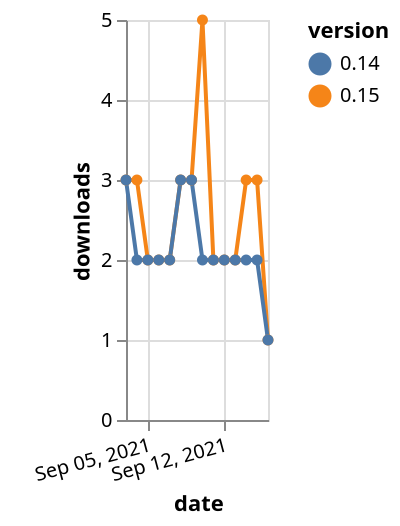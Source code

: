 {"$schema": "https://vega.github.io/schema/vega-lite/v5.json", "description": "A simple bar chart with embedded data.", "data": {"values": [{"date": "2021-09-03", "total": 124, "delta": 3, "version": "0.15"}, {"date": "2021-09-04", "total": 127, "delta": 3, "version": "0.15"}, {"date": "2021-09-05", "total": 129, "delta": 2, "version": "0.15"}, {"date": "2021-09-06", "total": 131, "delta": 2, "version": "0.15"}, {"date": "2021-09-07", "total": 133, "delta": 2, "version": "0.15"}, {"date": "2021-09-08", "total": 136, "delta": 3, "version": "0.15"}, {"date": "2021-09-09", "total": 139, "delta": 3, "version": "0.15"}, {"date": "2021-09-10", "total": 144, "delta": 5, "version": "0.15"}, {"date": "2021-09-11", "total": 146, "delta": 2, "version": "0.15"}, {"date": "2021-09-12", "total": 148, "delta": 2, "version": "0.15"}, {"date": "2021-09-13", "total": 150, "delta": 2, "version": "0.15"}, {"date": "2021-09-14", "total": 153, "delta": 3, "version": "0.15"}, {"date": "2021-09-15", "total": 156, "delta": 3, "version": "0.15"}, {"date": "2021-09-16", "total": 157, "delta": 1, "version": "0.15"}, {"date": "2021-09-03", "total": 120, "delta": 3, "version": "0.14"}, {"date": "2021-09-04", "total": 122, "delta": 2, "version": "0.14"}, {"date": "2021-09-05", "total": 124, "delta": 2, "version": "0.14"}, {"date": "2021-09-06", "total": 126, "delta": 2, "version": "0.14"}, {"date": "2021-09-07", "total": 128, "delta": 2, "version": "0.14"}, {"date": "2021-09-08", "total": 131, "delta": 3, "version": "0.14"}, {"date": "2021-09-09", "total": 134, "delta": 3, "version": "0.14"}, {"date": "2021-09-10", "total": 136, "delta": 2, "version": "0.14"}, {"date": "2021-09-11", "total": 138, "delta": 2, "version": "0.14"}, {"date": "2021-09-12", "total": 140, "delta": 2, "version": "0.14"}, {"date": "2021-09-13", "total": 142, "delta": 2, "version": "0.14"}, {"date": "2021-09-14", "total": 144, "delta": 2, "version": "0.14"}, {"date": "2021-09-15", "total": 146, "delta": 2, "version": "0.14"}, {"date": "2021-09-16", "total": 147, "delta": 1, "version": "0.14"}]}, "width": "container", "mark": {"type": "line", "point": {"filled": true}}, "encoding": {"x": {"field": "date", "type": "temporal", "timeUnit": "yearmonthdate", "title": "date", "axis": {"labelAngle": -15}}, "y": {"field": "delta", "type": "quantitative", "title": "downloads"}, "color": {"field": "version", "type": "nominal"}, "tooltip": {"field": "delta"}}}